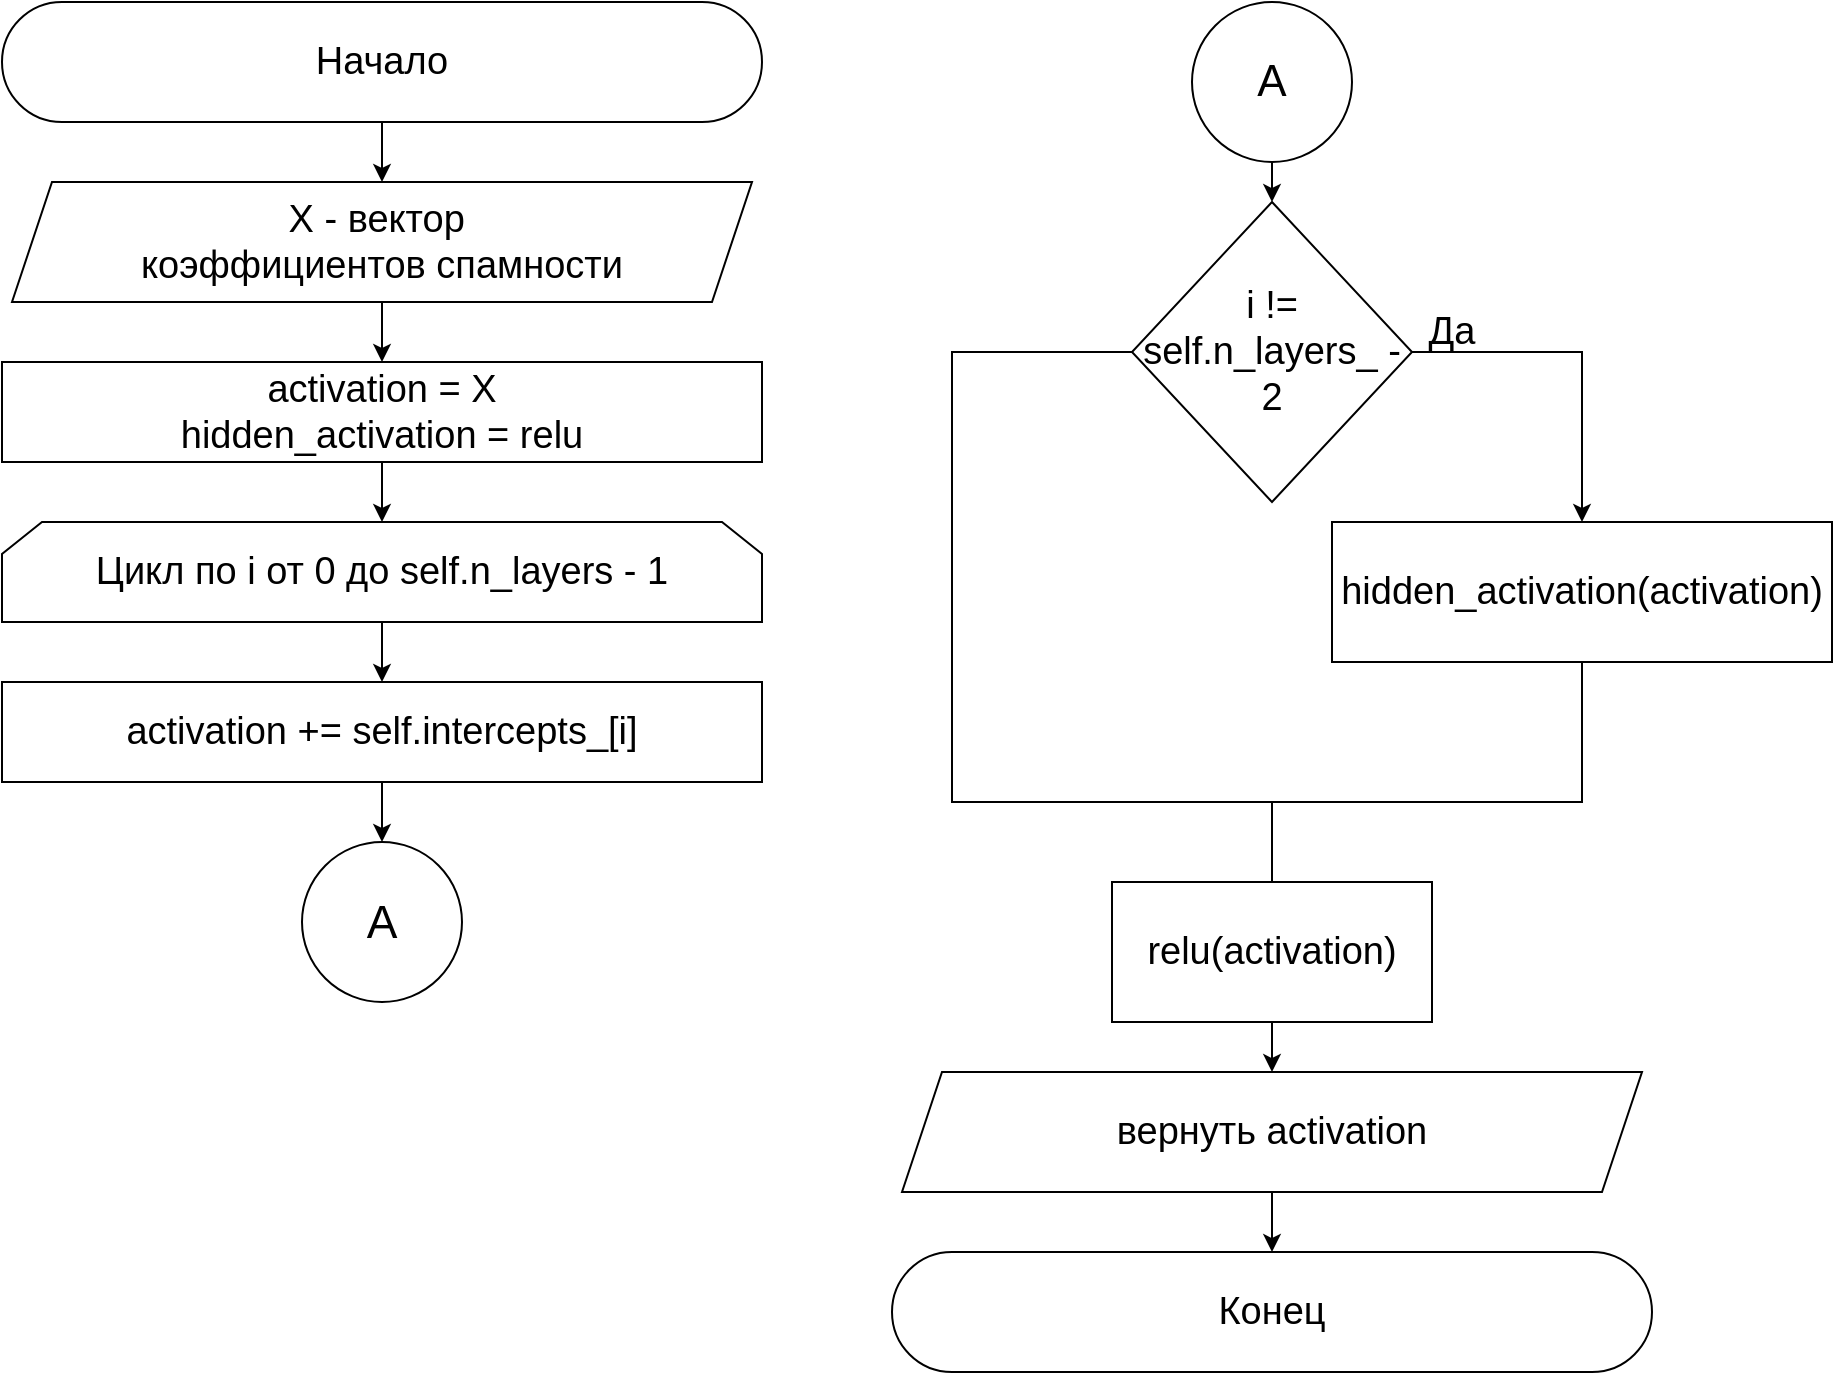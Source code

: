 <mxfile>
    <diagram id="mYk7pTw3ZUnbEkKj9foP" name="Page-1">
        <mxGraphModel dx="1911" dy="1022" grid="1" gridSize="10" guides="1" tooltips="1" connect="1" arrows="1" fold="1" page="1" pageScale="1" pageWidth="850" pageHeight="1100" math="0" shadow="0">
            <root>
                <mxCell id="0"/>
                <mxCell id="1" parent="0"/>
                <mxCell id="31" style="edgeStyle=none;html=1;exitX=0.5;exitY=1;exitDx=0;exitDy=0;entryX=0.5;entryY=0;entryDx=0;entryDy=0;fontSize=19;" parent="1" source="3" target="29" edge="1">
                    <mxGeometry relative="1" as="geometry"/>
                </mxCell>
                <mxCell id="3" value="Начало" style="rounded=1;whiteSpace=wrap;html=1;arcSize=50;fontSize=19;" parent="1" vertex="1">
                    <mxGeometry x="315" y="80" width="380" height="60" as="geometry"/>
                </mxCell>
                <mxCell id="8" style="edgeStyle=none;html=1;entryX=0.5;entryY=0;entryDx=0;entryDy=0;fontSize=19;" parent="1" target="10" edge="1">
                    <mxGeometry relative="1" as="geometry">
                        <mxPoint x="950" y="660" as="targetPoint"/>
                        <mxPoint x="950" y="670" as="sourcePoint"/>
                    </mxGeometry>
                </mxCell>
                <mxCell id="26" style="edgeStyle=none;rounded=0;html=1;exitX=0.5;exitY=1;exitDx=0;exitDy=0;entryX=0.5;entryY=0;entryDx=0;entryDy=0;fontSize=19;" parent="1" source="9" target="17" edge="1">
                    <mxGeometry relative="1" as="geometry"/>
                </mxCell>
                <mxCell id="9" value="activation = X&lt;br style=&quot;font-size: 19px;&quot;&gt;hidden_activation = relu" style="rounded=0;whiteSpace=wrap;html=1;fontSize=19;" parent="1" vertex="1">
                    <mxGeometry x="315" y="260" width="380" height="50" as="geometry"/>
                </mxCell>
                <mxCell id="10" value="Конец" style="rounded=1;whiteSpace=wrap;html=1;arcSize=50;fontSize=19;" parent="1" vertex="1">
                    <mxGeometry x="760" y="705" width="380" height="60" as="geometry"/>
                </mxCell>
                <mxCell id="27" style="edgeStyle=none;rounded=0;html=1;exitX=0.5;exitY=1;exitDx=0;exitDy=0;entryX=0.5;entryY=0;entryDx=0;entryDy=0;fontSize=19;" parent="1" source="17" target="18" edge="1">
                    <mxGeometry relative="1" as="geometry"/>
                </mxCell>
                <mxCell id="17" value="Цикл по i от 0 до self.n_layers - 1" style="shape=loopLimit;whiteSpace=wrap;html=1;fontSize=19;" parent="1" vertex="1">
                    <mxGeometry x="315" y="340" width="380" height="50" as="geometry"/>
                </mxCell>
                <mxCell id="28" style="edgeStyle=none;rounded=0;html=1;exitX=0.5;exitY=1;exitDx=0;exitDy=0;entryX=0.5;entryY=0;entryDx=0;entryDy=0;fontSize=19;" parent="1" target="19" edge="1">
                    <mxGeometry relative="1" as="geometry">
                        <mxPoint x="950" y="160" as="sourcePoint"/>
                    </mxGeometry>
                </mxCell>
                <mxCell id="36" style="edgeStyle=none;html=1;exitX=0.5;exitY=1;exitDx=0;exitDy=0;entryX=0.5;entryY=0;entryDx=0;entryDy=0;fontSize=23;" edge="1" parent="1" source="18" target="34">
                    <mxGeometry relative="1" as="geometry"/>
                </mxCell>
                <mxCell id="18" value="activation += self.intercepts_[i]" style="rounded=0;whiteSpace=wrap;html=1;fontSize=19;" parent="1" vertex="1">
                    <mxGeometry x="315" y="420" width="380" height="50" as="geometry"/>
                </mxCell>
                <mxCell id="21" style="edgeStyle=none;html=1;exitX=1;exitY=0.5;exitDx=0;exitDy=0;rounded=0;entryX=0.5;entryY=0;entryDx=0;entryDy=0;fontSize=19;" parent="1" source="19" target="20" edge="1">
                    <mxGeometry relative="1" as="geometry">
                        <mxPoint x="1105" y="350" as="targetPoint"/>
                        <Array as="points">
                            <mxPoint x="1105" y="255"/>
                        </Array>
                    </mxGeometry>
                </mxCell>
                <mxCell id="23" style="edgeStyle=none;rounded=0;html=1;exitX=0;exitY=0.5;exitDx=0;exitDy=0;fontSize=19;" parent="1" source="19" edge="1">
                    <mxGeometry relative="1" as="geometry">
                        <mxPoint x="950" y="550" as="targetPoint"/>
                        <Array as="points">
                            <mxPoint x="790" y="255"/>
                            <mxPoint x="790" y="480"/>
                            <mxPoint x="950" y="480"/>
                        </Array>
                    </mxGeometry>
                </mxCell>
                <mxCell id="19" value="i != self.n_layers_ - 2" style="rhombus;whiteSpace=wrap;html=1;fontSize=19;" parent="1" vertex="1">
                    <mxGeometry x="880" y="180" width="140" height="150" as="geometry"/>
                </mxCell>
                <mxCell id="24" style="edgeStyle=none;rounded=0;html=1;exitX=0.5;exitY=1;exitDx=0;exitDy=0;fontSize=19;" parent="1" source="20" edge="1">
                    <mxGeometry relative="1" as="geometry">
                        <mxPoint x="950" y="550" as="targetPoint"/>
                        <Array as="points">
                            <mxPoint x="1105" y="480"/>
                            <mxPoint x="950" y="480"/>
                        </Array>
                    </mxGeometry>
                </mxCell>
                <mxCell id="20" value="hidden_activation(activation)" style="rounded=0;whiteSpace=wrap;html=1;fontSize=19;" parent="1" vertex="1">
                    <mxGeometry x="980" y="340" width="250" height="70" as="geometry"/>
                </mxCell>
                <mxCell id="22" value="Да" style="text;html=1;strokeColor=none;fillColor=none;align=center;verticalAlign=middle;whiteSpace=wrap;rounded=0;fontSize=19;" parent="1" vertex="1">
                    <mxGeometry x="1010" y="230" width="60" height="30" as="geometry"/>
                </mxCell>
                <mxCell id="33" style="edgeStyle=none;html=1;exitX=0.5;exitY=1;exitDx=0;exitDy=0;entryX=0.5;entryY=0;entryDx=0;entryDy=0;fontSize=19;" parent="1" source="25" target="32" edge="1">
                    <mxGeometry relative="1" as="geometry"/>
                </mxCell>
                <mxCell id="25" value="relu(activation)" style="rounded=0;whiteSpace=wrap;html=1;fontSize=19;" parent="1" vertex="1">
                    <mxGeometry x="870" y="520" width="160" height="70" as="geometry"/>
                </mxCell>
                <mxCell id="30" style="edgeStyle=none;html=1;exitX=0.5;exitY=1;exitDx=0;exitDy=0;entryX=0.5;entryY=0;entryDx=0;entryDy=0;fontSize=19;" parent="1" source="29" target="9" edge="1">
                    <mxGeometry relative="1" as="geometry"/>
                </mxCell>
                <mxCell id="29" value="X - вектор&amp;nbsp;&lt;br style=&quot;font-size: 19px;&quot;&gt;коэффициентов спамности" style="shape=parallelogram;perimeter=parallelogramPerimeter;whiteSpace=wrap;html=1;fixedSize=1;fontSize=19;" parent="1" vertex="1">
                    <mxGeometry x="320" y="170" width="370" height="60" as="geometry"/>
                </mxCell>
                <mxCell id="32" value="вернуть activation" style="shape=parallelogram;perimeter=parallelogramPerimeter;whiteSpace=wrap;html=1;fixedSize=1;fontSize=19;" parent="1" vertex="1">
                    <mxGeometry x="765" y="615" width="370" height="60" as="geometry"/>
                </mxCell>
                <mxCell id="34" value="А" style="ellipse;whiteSpace=wrap;html=1;aspect=fixed;fontSize=23;" vertex="1" parent="1">
                    <mxGeometry x="465" y="500" width="80" height="80" as="geometry"/>
                </mxCell>
                <mxCell id="35" value="А" style="ellipse;whiteSpace=wrap;html=1;aspect=fixed;fontSize=22;" vertex="1" parent="1">
                    <mxGeometry x="910" y="80" width="80" height="80" as="geometry"/>
                </mxCell>
            </root>
        </mxGraphModel>
    </diagram>
</mxfile>